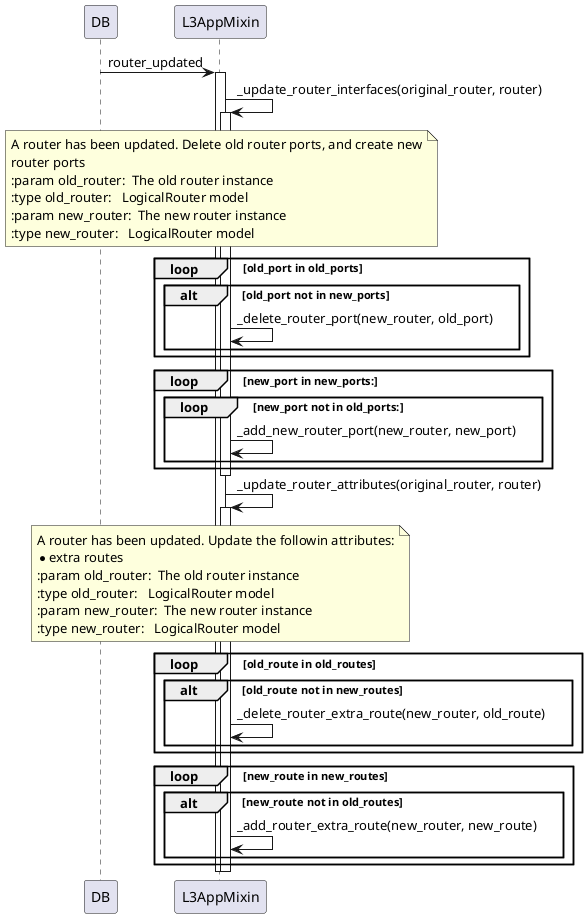 @startuml router updated
DB->L3AppMixin:router_updated
activate L3AppMixin
L3AppMixin->L3AppMixin:_update_router_interfaces(original_router, router)
activate L3AppMixin
note over L3AppMixin
    A router has been updated. Delete old router ports, and create new
    router ports
    :param old_router:  The old router instance
    :type old_router:   LogicalRouter model
    :param new_router:  The new router instance
    :type new_router:   LogicalRouter model
end note

loop old_port in old_ports
    alt old_port not in new_ports
        L3AppMixin->L3AppMixin:_delete_router_port(new_router, old_port)
    end
end
loop new_port in new_ports:
    loop new_port not in old_ports:
        L3AppMixin->L3AppMixin:_add_new_router_port(new_router, new_port)
    end
end
deactivate
L3AppMixin->L3AppMixin:_update_router_attributes(original_router, router)
activate L3AppMixin
note over L3AppMixin
    A router has been updated. Update the followin attributes:
    * extra routes
    :param old_router:  The old router instance
    :type old_router:   LogicalRouter model
    :param new_router:  The new router instance
    :type new_router:   LogicalRouter model
end note

loop old_route in old_routes
    alt old_route not in new_routes
        L3AppMixin->L3AppMixin:_delete_router_extra_route(new_router, old_route)
    end
end
loop new_route in new_routes
    alt new_route not in old_routes
        L3AppMixin->L3AppMixin:_add_router_extra_route(new_router, new_route)
    end
end
deactivate
deactivate
@enduml